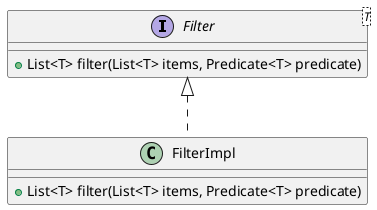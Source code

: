 @startuml

interface Filter<T> {
  +List<T> filter(List<T> items, Predicate<T> predicate)
}

class FilterImpl implements Filter {
  +List<T> filter(List<T> items, Predicate<T> predicate)
}

@enduml